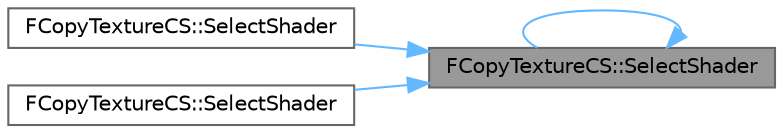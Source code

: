 digraph "FCopyTextureCS::SelectShader"
{
 // INTERACTIVE_SVG=YES
 // LATEX_PDF_SIZE
  bgcolor="transparent";
  edge [fontname=Helvetica,fontsize=10,labelfontname=Helvetica,labelfontsize=10];
  node [fontname=Helvetica,fontsize=10,shape=box,height=0.2,width=0.4];
  rankdir="RL";
  Node1 [id="Node000001",label="FCopyTextureCS::SelectShader",height=0.2,width=0.4,color="gray40", fillcolor="grey60", style="filled", fontcolor="black",tooltip=" "];
  Node1 -> Node2 [id="edge1_Node000001_Node000002",dir="back",color="steelblue1",style="solid",tooltip=" "];
  Node2 [id="Node000002",label="FCopyTextureCS::SelectShader",height=0.2,width=0.4,color="grey40", fillcolor="white", style="filled",URL="$d0/d59/classFCopyTextureCS.html#a67c655b59ced34d0cff48e0f0bb356f5",tooltip=" "];
  Node1 -> Node1 [id="edge2_Node000001_Node000001",dir="back",color="steelblue1",style="solid",tooltip=" "];
  Node1 -> Node3 [id="edge3_Node000001_Node000003",dir="back",color="steelblue1",style="solid",tooltip=" "];
  Node3 [id="Node000003",label="FCopyTextureCS::SelectShader",height=0.2,width=0.4,color="grey40", fillcolor="white", style="filled",URL="$d0/d59/classFCopyTextureCS.html#ad3ed89ee5acc348961769edddc60c512",tooltip=" "];
}
